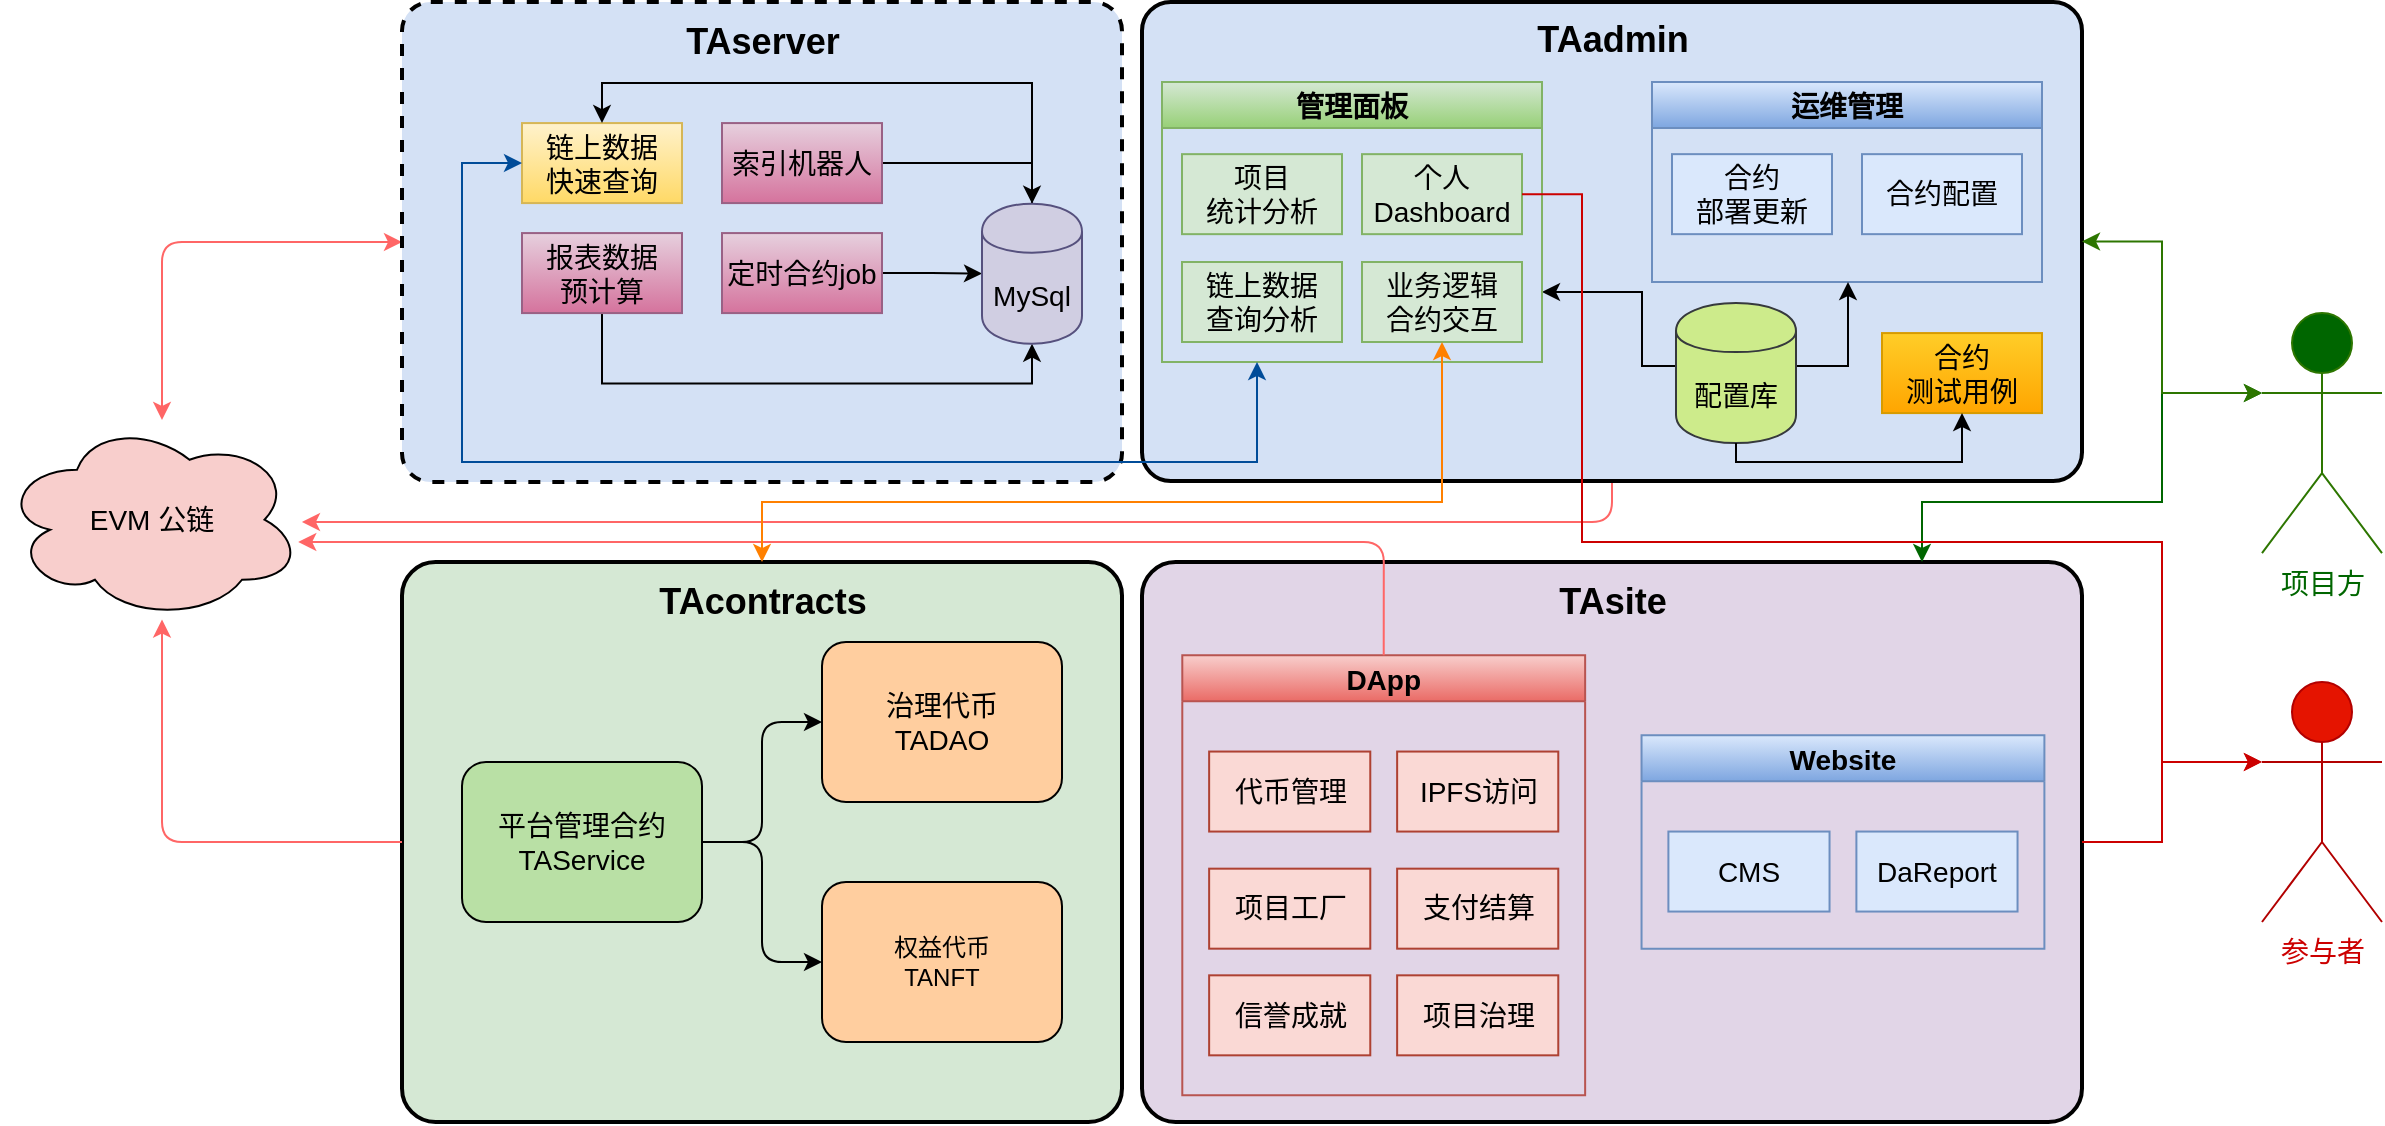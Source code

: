 <mxfile version="20.2.3" type="device"><diagram id="QYYaLN6qXcwPC1QTYPIZ" name="第 1 页"><mxGraphModel dx="2736" dy="1568" grid="1" gridSize="10" guides="1" tooltips="1" connect="1" arrows="1" fold="0" page="1" pageScale="1" pageWidth="1169" pageHeight="827" math="0" shadow="0"><root><mxCell id="0"/><mxCell id="1" parent="0"/><mxCell id="uxNPSdm0ox6oih6dnPeN-100" value="" style="endArrow=classic;html=1;fontSize=18;edgeStyle=orthogonalEdgeStyle;strokeColor=#FF6666;exitX=0.5;exitY=1;exitDx=0;exitDy=0;exitPerimeter=0;" parent="1" source="i7o6XP-XDVv5yZ2eqyZ1-11" target="i7o6XP-XDVv5yZ2eqyZ1-28" edge="1"><mxGeometry width="50" height="50" relative="1" as="geometry"><mxPoint x="430" y="370" as="sourcePoint"/><mxPoint x="-20" y="130" as="targetPoint"/><Array as="points"><mxPoint x="565" y="140"/></Array></mxGeometry></mxCell><mxCell id="uxNPSdm0ox6oih6dnPeN-20" value="" style="group" parent="1" vertex="1" connectable="0"><mxGeometry x="330" y="160" width="470" height="280" as="geometry"/></mxCell><mxCell id="i7o6XP-XDVv5yZ2eqyZ1-22" value="" style="shape=mxgraph.flowchart.process;whiteSpace=wrap;html=1;fillColor=#E1D5E7;strokeColor=#000000;strokeWidth=2" parent="uxNPSdm0ox6oih6dnPeN-20" vertex="1"><mxGeometry width="470.0" height="280" as="geometry"/></mxCell><mxCell id="i7o6XP-XDVv5yZ2eqyZ1-23" value="TAsite" style="text;strokeColor=none;fillColor=none;html=1;fontSize=18;fontStyle=1;verticalAlign=middle;align=center;" parent="uxNPSdm0ox6oih6dnPeN-20" vertex="1"><mxGeometry x="185" width="100" height="40" as="geometry"/></mxCell><mxCell id="uxNPSdm0ox6oih6dnPeN-47" value="DApp" style="swimlane;rounded=0;strokeColor=#b85450;fillColor=#f8cecc;gradientColor=#ea6b66;fontSize=14;" parent="uxNPSdm0ox6oih6dnPeN-20" vertex="1"><mxGeometry x="20.143" y="46.667" width="201.429" height="220" as="geometry"><mxRectangle x="420" y="-190" width="90" height="30" as="alternateBounds"/></mxGeometry></mxCell><mxCell id="uxNPSdm0ox6oih6dnPeN-48" value="代币管理" style="rounded=0;whiteSpace=wrap;html=1;fillColor=#fad9d5;strokeColor=#ae4132;fontSize=14;" parent="uxNPSdm0ox6oih6dnPeN-47" vertex="1"><mxGeometry x="13.429" y="48.107" width="80.571" height="40" as="geometry"/></mxCell><mxCell id="uxNPSdm0ox6oih6dnPeN-49" value="IPFS访问" style="rounded=0;whiteSpace=wrap;html=1;fillColor=#fad9d5;strokeColor=#ae4132;fontSize=14;" parent="uxNPSdm0ox6oih6dnPeN-47" vertex="1"><mxGeometry x="107.429" y="48.107" width="80.571" height="40" as="geometry"/></mxCell><mxCell id="uxNPSdm0ox6oih6dnPeN-50" value="项目工厂" style="rounded=0;whiteSpace=wrap;html=1;fillColor=#fad9d5;strokeColor=#ae4132;fontSize=14;" parent="uxNPSdm0ox6oih6dnPeN-47" vertex="1"><mxGeometry x="13.429" y="106.667" width="80.571" height="40" as="geometry"/></mxCell><mxCell id="uxNPSdm0ox6oih6dnPeN-51" value="支付结算" style="rounded=0;whiteSpace=wrap;html=1;fillColor=#fad9d5;strokeColor=#ae4132;fontSize=14;" parent="uxNPSdm0ox6oih6dnPeN-47" vertex="1"><mxGeometry x="107.429" y="106.667" width="80.571" height="40" as="geometry"/></mxCell><mxCell id="uxNPSdm0ox6oih6dnPeN-52" value="信誉成就" style="rounded=0;whiteSpace=wrap;html=1;fillColor=#fad9d5;strokeColor=#ae4132;fontSize=14;" parent="uxNPSdm0ox6oih6dnPeN-47" vertex="1"><mxGeometry x="13.429" y="160" width="80.571" height="40" as="geometry"/></mxCell><mxCell id="uxNPSdm0ox6oih6dnPeN-53" value="项目治理" style="rounded=0;whiteSpace=wrap;html=1;fillColor=#fad9d5;strokeColor=#ae4132;fontSize=14;" parent="uxNPSdm0ox6oih6dnPeN-47" vertex="1"><mxGeometry x="107.429" y="160" width="80.571" height="40" as="geometry"/></mxCell><mxCell id="uxNPSdm0ox6oih6dnPeN-39" value="Website" style="swimlane;rounded=0;strokeColor=#6c8ebf;fillColor=#dae8fc;gradientColor=#7ea6e0;startSize=23;fontSize=14;" parent="uxNPSdm0ox6oih6dnPeN-20" vertex="1"><mxGeometry x="249.771" y="86.667" width="201.429" height="106.667" as="geometry"><mxRectangle x="420" y="-190" width="90" height="30" as="alternateBounds"/></mxGeometry></mxCell><mxCell id="uxNPSdm0ox6oih6dnPeN-40" value="CMS" style="rounded=0;whiteSpace=wrap;html=1;fillColor=#dae8fc;strokeColor=#6c8ebf;fontSize=14;" parent="uxNPSdm0ox6oih6dnPeN-39" vertex="1"><mxGeometry x="13.429" y="48.107" width="80.571" height="40" as="geometry"/></mxCell><mxCell id="uxNPSdm0ox6oih6dnPeN-42" value="DaReport" style="rounded=0;whiteSpace=wrap;html=1;fillColor=#dae8fc;strokeColor=#6c8ebf;fontSize=14;" parent="uxNPSdm0ox6oih6dnPeN-39" vertex="1"><mxGeometry x="107.429" y="48.107" width="80.571" height="40" as="geometry"/></mxCell><mxCell id="i7o6XP-XDVv5yZ2eqyZ1-1" value="" style="shape=mxgraph.flowchart.process;whiteSpace=wrap;html=1;fillColor=#D5E8D4;strokeColor=#000000;strokeWidth=2" parent="1" vertex="1"><mxGeometry x="-40" y="160" width="360" height="280" as="geometry"/></mxCell><mxCell id="i7o6XP-XDVv5yZ2eqyZ1-2" value="&lt;font style=&quot;font-size: 14px;&quot;&gt;治理代币&lt;br&gt;TADAO&lt;/font&gt;" style="rounded=1;whiteSpace=wrap;html=1;fillColor=#FFCE9F;" parent="1" vertex="1"><mxGeometry x="170" y="200" width="120" height="80" as="geometry"/></mxCell><mxCell id="i7o6XP-XDVv5yZ2eqyZ1-3" value="&lt;div style=&quot;font-size: 14px;&quot;&gt;&lt;font style=&quot;font-size: 14px;&quot;&gt;平台管理合约&lt;/font&gt;&lt;/div&gt;&lt;div style=&quot;font-size: 14px;&quot;&gt;&lt;font style=&quot;font-size: 14px;&quot;&gt;TAService&lt;/font&gt;&lt;/div&gt;" style="rounded=1;whiteSpace=wrap;html=1;fillColor=#B9E0A5;" parent="1" vertex="1"><mxGeometry x="-10" y="260" width="120" height="80" as="geometry"/></mxCell><mxCell id="i7o6XP-XDVv5yZ2eqyZ1-4" value="&lt;div&gt;权益代币&lt;/div&gt;&lt;div&gt;TANFT&lt;/div&gt;" style="rounded=1;whiteSpace=wrap;html=1;fillColor=#FFCE9F;" parent="1" vertex="1"><mxGeometry x="170" y="320" width="120" height="80" as="geometry"/></mxCell><mxCell id="i7o6XP-XDVv5yZ2eqyZ1-7" value="TAcontracts" style="text;strokeColor=none;fillColor=none;html=1;fontSize=18;fontStyle=1;verticalAlign=middle;align=center;" parent="1" vertex="1"><mxGeometry x="90" y="160" width="100" height="40" as="geometry"/></mxCell><mxCell id="i7o6XP-XDVv5yZ2eqyZ1-8" value="" style="endArrow=none;html=1;fontSize=18;exitX=0;exitY=0.5;exitDx=0;exitDy=0;entryX=1;entryY=0.5;entryDx=0;entryDy=0;edgeStyle=orthogonalEdgeStyle;endFill=0;startArrow=classic;startFill=1;" parent="1" source="i7o6XP-XDVv5yZ2eqyZ1-2" target="i7o6XP-XDVv5yZ2eqyZ1-3" edge="1"><mxGeometry width="50" height="50" relative="1" as="geometry"><mxPoint x="390" y="390" as="sourcePoint"/><mxPoint x="440" y="340" as="targetPoint"/></mxGeometry></mxCell><mxCell id="i7o6XP-XDVv5yZ2eqyZ1-10" value="" style="endArrow=none;html=1;fontSize=18;exitX=0;exitY=0.5;exitDx=0;exitDy=0;entryX=1;entryY=0.5;entryDx=0;entryDy=0;edgeStyle=orthogonalEdgeStyle;startArrow=classic;startFill=1;endFill=0;" parent="1" source="i7o6XP-XDVv5yZ2eqyZ1-4" target="i7o6XP-XDVv5yZ2eqyZ1-3" edge="1"><mxGeometry width="50" height="50" relative="1" as="geometry"><mxPoint x="270" y="320" as="sourcePoint"/><mxPoint x="200" y="395" as="targetPoint"/></mxGeometry></mxCell><mxCell id="i7o6XP-XDVv5yZ2eqyZ1-28" value="&lt;font style=&quot;font-size: 14px;&quot;&gt;EVM 公链&lt;/font&gt;" style="ellipse;shape=cloud;whiteSpace=wrap;html=1;fillColor=#F8CECC;" parent="1" vertex="1"><mxGeometry x="-240" y="88.87" width="150" height="100" as="geometry"/></mxCell><mxCell id="i7o6XP-XDVv5yZ2eqyZ1-32" value="" style="endArrow=classic;html=1;fontSize=18;exitX=0;exitY=0.5;exitDx=0;exitDy=0;edgeStyle=orthogonalEdgeStyle;strokeColor=#FF6666;exitPerimeter=0;" parent="1" source="i7o6XP-XDVv5yZ2eqyZ1-1" target="i7o6XP-XDVv5yZ2eqyZ1-28" edge="1"><mxGeometry width="50" height="50" relative="1" as="geometry"><mxPoint x="380" y="260" as="sourcePoint"/><mxPoint x="416" y="96" as="targetPoint"/><Array as="points"><mxPoint x="-160" y="300"/></Array></mxGeometry></mxCell><mxCell id="i7o6XP-XDVv5yZ2eqyZ1-33" value="" style="edgeLabel;html=1;align=center;verticalAlign=middle;resizable=0;points=[];" parent="i7o6XP-XDVv5yZ2eqyZ1-32" connectable="0" vertex="1"><mxGeometry x="-0.284" y="1" relative="1" as="geometry"><mxPoint as="offset"/></mxGeometry></mxCell><mxCell id="uxNPSdm0ox6oih6dnPeN-4" value="" style="edgeStyle=orthogonalEdgeStyle;rounded=0;orthogonalLoop=1;jettySize=auto;html=1;entryX=1;entryY=0.5;entryDx=0;entryDy=0;entryPerimeter=0;fontColor=#CC0000;strokeColor=#CC0000;exitX=0;exitY=0.333;exitDx=0;exitDy=0;exitPerimeter=0;startArrow=classic;startFill=1;endArrow=none;endFill=0;" parent="1" source="uxNPSdm0ox6oih6dnPeN-3" target="i7o6XP-XDVv5yZ2eqyZ1-22" edge="1"><mxGeometry relative="1" as="geometry"><Array as="points"><mxPoint x="840" y="260"/><mxPoint x="840" y="300"/></Array></mxGeometry></mxCell><mxCell id="uxNPSdm0ox6oih6dnPeN-3" value="&lt;font style=&quot;font-size: 14px;&quot;&gt;参与者&lt;/font&gt;" style="shape=umlActor;verticalLabelPosition=bottom;verticalAlign=top;html=1;outlineConnect=0;fillColor=#e51400;fontColor=#CC0000;strokeColor=#B20000;" parent="1" vertex="1"><mxGeometry x="890" y="220" width="60" height="120" as="geometry"/></mxCell><mxCell id="uxNPSdm0ox6oih6dnPeN-7" style="edgeStyle=orthogonalEdgeStyle;rounded=0;orthogonalLoop=1;jettySize=auto;html=1;exitX=0;exitY=0.333;exitDx=0;exitDy=0;exitPerimeter=0;strokeColor=#006600;startArrow=classic;startFill=1;" parent="1" source="uxNPSdm0ox6oih6dnPeN-6" target="i7o6XP-XDVv5yZ2eqyZ1-22" edge="1"><mxGeometry relative="1" as="geometry"><mxPoint x="710" y="320" as="targetPoint"/><Array as="points"><mxPoint x="840" y="76"/><mxPoint x="840" y="130"/><mxPoint x="720" y="130"/></Array></mxGeometry></mxCell><mxCell id="uxNPSdm0ox6oih6dnPeN-98" value="" style="endArrow=classic;html=1;fontSize=18;exitX=0;exitY=0.5;exitDx=0;exitDy=0;edgeStyle=orthogonalEdgeStyle;strokeColor=#FF6666;exitPerimeter=0;startArrow=classic;startFill=1;" parent="1" source="uxNPSdm0ox6oih6dnPeN-1" target="i7o6XP-XDVv5yZ2eqyZ1-28" edge="1"><mxGeometry width="50" height="50" relative="1" as="geometry"><mxPoint x="180" y="370" as="sourcePoint"/><mxPoint x="280.0" y="470.04" as="targetPoint"/><Array as="points"><mxPoint x="-160"/></Array></mxGeometry></mxCell><mxCell id="uxNPSdm0ox6oih6dnPeN-99" value="" style="edgeLabel;html=1;align=center;verticalAlign=middle;resizable=0;points=[];" parent="uxNPSdm0ox6oih6dnPeN-98" connectable="0" vertex="1"><mxGeometry x="-0.284" y="1" relative="1" as="geometry"><mxPoint as="offset"/></mxGeometry></mxCell><mxCell id="i7o6XP-XDVv5yZ2eqyZ1-30" value="" style="endArrow=classic;html=1;fontSize=18;edgeStyle=orthogonalEdgeStyle;strokeColor=#FF6666;exitX=0.5;exitY=0;exitDx=0;exitDy=0;" parent="1" source="uxNPSdm0ox6oih6dnPeN-47" target="i7o6XP-XDVv5yZ2eqyZ1-28" edge="1"><mxGeometry width="50" height="50" relative="1" as="geometry"><mxPoint x="540" y="370" as="sourcePoint"/><mxPoint x="416" y="96" as="targetPoint"/><Array as="points"><mxPoint x="451" y="150"/></Array></mxGeometry></mxCell><mxCell id="uxNPSdm0ox6oih6dnPeN-1" value="" style="shape=mxgraph.flowchart.process;whiteSpace=wrap;html=1;fillColor=#D4E1F5;strokeColor=#000000;strokeWidth=2;dashed=1;" parent="1" vertex="1"><mxGeometry x="-40" y="-120" width="360" height="240" as="geometry"/></mxCell><mxCell id="i7o6XP-XDVv5yZ2eqyZ1-11" value="" style="shape=mxgraph.flowchart.process;whiteSpace=wrap;html=1;fillColor=#D4E1F5;strokeColor=#000000;strokeWidth=2" parent="1" vertex="1"><mxGeometry x="330" y="-120" width="470" height="239.5" as="geometry"/></mxCell><mxCell id="i7o6XP-XDVv5yZ2eqyZ1-12" value="TAadmin" style="text;strokeColor=none;fillColor=none;html=1;fontSize=18;fontStyle=1;verticalAlign=middle;align=center;" parent="1" vertex="1"><mxGeometry x="492.087" y="-120.92" width="145.833" height="40" as="geometry"/></mxCell><mxCell id="uxNPSdm0ox6oih6dnPeN-83" value="运维管理" style="swimlane;rounded=0;strokeColor=#6c8ebf;fillColor=#dae8fc;gradientColor=#7ea6e0;fontSize=14;" parent="1" vertex="1"><mxGeometry x="585" y="-80" width="195" height="100" as="geometry"><mxRectangle x="420" y="-190" width="90" height="30" as="alternateBounds"/></mxGeometry></mxCell><mxCell id="uxNPSdm0ox6oih6dnPeN-84" value="&lt;font style=&quot;font-size: 14px;&quot;&gt;合约&lt;br&gt;部署更新&lt;/font&gt;" style="rounded=0;whiteSpace=wrap;html=1;fillColor=#dae8fc;strokeColor=#6c8ebf;" parent="uxNPSdm0ox6oih6dnPeN-83" vertex="1"><mxGeometry x="10" y="36.08" width="80" height="40" as="geometry"/></mxCell><mxCell id="uxNPSdm0ox6oih6dnPeN-85" value="&lt;font style=&quot;font-size: 14px;&quot;&gt;合约配置&lt;/font&gt;" style="rounded=0;whiteSpace=wrap;html=1;fillColor=#dae8fc;strokeColor=#6c8ebf;" parent="uxNPSdm0ox6oih6dnPeN-83" vertex="1"><mxGeometry x="105" y="36.08" width="80" height="40" as="geometry"/></mxCell><mxCell id="uxNPSdm0ox6oih6dnPeN-101" style="edgeStyle=orthogonalEdgeStyle;rounded=0;orthogonalLoop=1;jettySize=auto;html=1;exitX=1;exitY=0.5;exitDx=0;exitDy=0;startArrow=none;startFill=0;endArrow=classic;endFill=1;entryX=0.5;entryY=1;entryDx=0;entryDy=0;" parent="1" source="i7o6XP-XDVv5yZ2eqyZ1-20" target="uxNPSdm0ox6oih6dnPeN-83" edge="1"><mxGeometry relative="1" as="geometry"><Array as="points"><mxPoint x="683" y="62"/><mxPoint x="683" y="20"/></Array></mxGeometry></mxCell><mxCell id="uxNPSdm0ox6oih6dnPeN-102" style="edgeStyle=orthogonalEdgeStyle;rounded=0;orthogonalLoop=1;jettySize=auto;html=1;exitX=0;exitY=0.5;exitDx=0;exitDy=0;entryX=1;entryY=0.75;entryDx=0;entryDy=0;startArrow=none;startFill=0;endArrow=classic;endFill=1;" parent="1" source="i7o6XP-XDVv5yZ2eqyZ1-20" target="uxNPSdm0ox6oih6dnPeN-86" edge="1"><mxGeometry relative="1" as="geometry"><Array as="points"><mxPoint x="600" y="62"/><mxPoint x="580" y="62"/><mxPoint x="580" y="25"/></Array></mxGeometry></mxCell><mxCell id="i7o6XP-XDVv5yZ2eqyZ1-20" value="&lt;font style=&quot;font-size: 14px;&quot;&gt;配置库&lt;/font&gt;" style="shape=cylinder;whiteSpace=wrap;html=1;boundedLbl=1;backgroundOutline=1;fillColor=#cdeb8b;fontSize=18;strokeColor=#36393d;" parent="1" vertex="1"><mxGeometry x="597" y="30.54" width="60" height="70" as="geometry"/></mxCell><mxCell id="uxNPSdm0ox6oih6dnPeN-86" value="管理面板" style="swimlane;rounded=0;strokeColor=#82b366;fillColor=#d5e8d4;gradientColor=#97d077;fontSize=14;" parent="1" vertex="1"><mxGeometry x="340" y="-80" width="190" height="140" as="geometry"><mxRectangle x="420" y="-190" width="90" height="30" as="alternateBounds"/></mxGeometry></mxCell><mxCell id="uxNPSdm0ox6oih6dnPeN-87" value="&lt;font style=&quot;font-size: 14px;&quot;&gt;项目&lt;br&gt;统计分析&lt;/font&gt;" style="rounded=0;whiteSpace=wrap;html=1;fillColor=#d5e8d4;strokeColor=#82b366;" parent="uxNPSdm0ox6oih6dnPeN-86" vertex="1"><mxGeometry x="10" y="36.08" width="80" height="40" as="geometry"/></mxCell><mxCell id="uxNPSdm0ox6oih6dnPeN-88" value="&lt;font style=&quot;font-size: 14px;&quot;&gt;个人Dashboard&lt;/font&gt;" style="rounded=0;whiteSpace=wrap;html=1;fillColor=#d5e8d4;strokeColor=#82b366;" parent="uxNPSdm0ox6oih6dnPeN-86" vertex="1"><mxGeometry x="100" y="36.08" width="80" height="40" as="geometry"/></mxCell><mxCell id="uxNPSdm0ox6oih6dnPeN-89" value="&lt;font style=&quot;font-size: 14px;&quot;&gt;链上数据&lt;br&gt;查询分析&lt;/font&gt;" style="rounded=0;whiteSpace=wrap;html=1;fillColor=#d5e8d4;strokeColor=#82b366;" parent="uxNPSdm0ox6oih6dnPeN-86" vertex="1"><mxGeometry x="10" y="90" width="80" height="40" as="geometry"/></mxCell><mxCell id="uxNPSdm0ox6oih6dnPeN-90" value="&lt;font style=&quot;font-size: 14px;&quot;&gt;业务逻辑&lt;br&gt;合约交互&lt;/font&gt;" style="rounded=0;whiteSpace=wrap;html=1;fillColor=#d5e8d4;strokeColor=#82b366;" parent="uxNPSdm0ox6oih6dnPeN-86" vertex="1"><mxGeometry x="100" y="90" width="80" height="40" as="geometry"/></mxCell><mxCell id="uxNPSdm0ox6oih6dnPeN-103" value="&lt;font style=&quot;font-size: 14px;&quot;&gt;合约&lt;br&gt;测试用例&lt;/font&gt;" style="rounded=0;whiteSpace=wrap;html=1;fillColor=#ffcd28;strokeColor=#d79b00;gradientColor=#ffa500;" parent="1" vertex="1"><mxGeometry x="700" y="45.54" width="80" height="40" as="geometry"/></mxCell><mxCell id="uxNPSdm0ox6oih6dnPeN-104" style="edgeStyle=orthogonalEdgeStyle;rounded=0;orthogonalLoop=1;jettySize=auto;html=1;exitX=0.5;exitY=1;exitDx=0;exitDy=0;startArrow=none;startFill=0;endArrow=classic;endFill=1;entryX=0.5;entryY=1;entryDx=0;entryDy=0;" parent="1" source="i7o6XP-XDVv5yZ2eqyZ1-20" target="uxNPSdm0ox6oih6dnPeN-103" edge="1"><mxGeometry relative="1" as="geometry"><mxPoint x="570" y="80.835" as="sourcePoint"/><mxPoint x="640" y="110" as="targetPoint"/><Array as="points"><mxPoint x="627" y="110"/><mxPoint x="740" y="110"/></Array></mxGeometry></mxCell><mxCell id="uxNPSdm0ox6oih6dnPeN-6" value="&lt;font style=&quot;font-size: 14px;&quot;&gt;项目方&lt;/font&gt;" style="shape=umlActor;verticalLabelPosition=bottom;verticalAlign=top;html=1;outlineConnect=0;fillColor=#006600;fontColor=#006600;strokeColor=#2D7600;gradientColor=none;shadow=0;sketch=0;" parent="1" vertex="1"><mxGeometry x="890" y="35.54" width="60" height="120" as="geometry"/></mxCell><mxCell id="uxNPSdm0ox6oih6dnPeN-2" value="TAserver" style="text;strokeColor=none;fillColor=none;html=1;fontSize=18;fontStyle=1;verticalAlign=middle;align=center;" parent="1" vertex="1"><mxGeometry x="54.286" y="-120" width="171.429" height="40" as="geometry"/></mxCell><mxCell id="uxNPSdm0ox6oih6dnPeN-38" style="edgeStyle=orthogonalEdgeStyle;rounded=0;orthogonalLoop=1;jettySize=auto;html=1;entryX=1;entryY=0.5;entryDx=0;entryDy=0;entryPerimeter=0;exitX=0;exitY=0.333;exitDx=0;exitDy=0;exitPerimeter=0;fillColor=#60a917;strokeColor=#2D7600;startArrow=classic;startFill=1;" parent="1" source="uxNPSdm0ox6oih6dnPeN-6" target="i7o6XP-XDVv5yZ2eqyZ1-11" edge="1"><mxGeometry relative="1" as="geometry"><mxPoint x="770" y="62.5" as="sourcePoint"/><mxPoint x="650" y="260" as="targetPoint"/><Array as="points"><mxPoint x="840" y="76"/><mxPoint x="840"/></Array></mxGeometry></mxCell><mxCell id="uxNPSdm0ox6oih6dnPeN-79" value="&lt;font style=&quot;font-size: 14px;&quot;&gt;链上数据&lt;br&gt;快速查询&lt;/font&gt;" style="rounded=0;whiteSpace=wrap;html=1;fillColor=#fff2cc;strokeColor=#d6b656;shadow=0;gradientColor=#ffd966;" parent="1" vertex="1"><mxGeometry x="19.999" y="-59.46" width="80" height="40" as="geometry"/></mxCell><mxCell id="uxNPSdm0ox6oih6dnPeN-95" value="" style="edgeStyle=orthogonalEdgeStyle;rounded=0;orthogonalLoop=1;jettySize=auto;html=1;startArrow=none;startFill=0;endArrow=classic;endFill=1;" parent="1" source="uxNPSdm0ox6oih6dnPeN-80" target="uxNPSdm0ox6oih6dnPeN-93" edge="1"><mxGeometry relative="1" as="geometry"/></mxCell><mxCell id="uxNPSdm0ox6oih6dnPeN-80" value="&lt;font style=&quot;font-size: 14px;&quot;&gt;索引机器人&lt;/font&gt;" style="rounded=0;whiteSpace=wrap;html=1;fillColor=#e6d0de;strokeColor=#996185;shadow=0;gradientColor=#d5739d;" parent="1" vertex="1"><mxGeometry x="119.999" y="-59.46" width="80" height="40" as="geometry"/></mxCell><mxCell id="uxNPSdm0ox6oih6dnPeN-97" value="" style="edgeStyle=orthogonalEdgeStyle;rounded=0;orthogonalLoop=1;jettySize=auto;html=1;startArrow=none;startFill=0;endArrow=classic;endFill=1;entryX=0.5;entryY=1;entryDx=0;entryDy=0;exitX=0.5;exitY=1;exitDx=0;exitDy=0;" parent="1" source="uxNPSdm0ox6oih6dnPeN-81" target="uxNPSdm0ox6oih6dnPeN-93" edge="1"><mxGeometry relative="1" as="geometry"><Array as="points"/></mxGeometry></mxCell><mxCell id="uxNPSdm0ox6oih6dnPeN-81" value="&lt;font style=&quot;font-size: 14px;&quot;&gt;报表数据&lt;br&gt;预计算&lt;/font&gt;" style="rounded=0;whiteSpace=wrap;html=1;fillColor=#e6d0de;strokeColor=#996185;shadow=0;gradientColor=#d5739d;" parent="1" vertex="1"><mxGeometry x="19.999" y="-4.46" width="80" height="40" as="geometry"/></mxCell><mxCell id="uxNPSdm0ox6oih6dnPeN-96" value="" style="edgeStyle=orthogonalEdgeStyle;rounded=0;orthogonalLoop=1;jettySize=auto;html=1;startArrow=none;startFill=0;endArrow=classic;endFill=1;" parent="1" source="uxNPSdm0ox6oih6dnPeN-82" target="uxNPSdm0ox6oih6dnPeN-93" edge="1"><mxGeometry relative="1" as="geometry"/></mxCell><mxCell id="uxNPSdm0ox6oih6dnPeN-82" value="&lt;font style=&quot;font-size: 14px;&quot;&gt;定时合约job&lt;/font&gt;" style="rounded=0;whiteSpace=wrap;html=1;fillColor=#e6d0de;strokeColor=#996185;shadow=0;gradientColor=#d5739d;" parent="1" vertex="1"><mxGeometry x="119.999" y="-4.46" width="80" height="40" as="geometry"/></mxCell><mxCell id="uxNPSdm0ox6oih6dnPeN-94" style="edgeStyle=orthogonalEdgeStyle;rounded=0;orthogonalLoop=1;jettySize=auto;html=1;exitX=0.5;exitY=0;exitDx=0;exitDy=0;entryX=0.5;entryY=0;entryDx=0;entryDy=0;startArrow=none;startFill=0;endArrow=classic;endFill=1;" parent="1" source="uxNPSdm0ox6oih6dnPeN-93" target="uxNPSdm0ox6oih6dnPeN-79" edge="1"><mxGeometry relative="1" as="geometry"/></mxCell><mxCell id="uxNPSdm0ox6oih6dnPeN-93" value="&lt;font style=&quot;font-size: 14px;&quot;&gt;MySql&lt;/font&gt;" style="shape=cylinder;whiteSpace=wrap;html=1;boundedLbl=1;backgroundOutline=1;fillColor=#d0cee2;fontSize=18;strokeColor=#56517e;" parent="1" vertex="1"><mxGeometry x="250" y="-19.17" width="50" height="70" as="geometry"/></mxCell><mxCell id="uxNPSdm0ox6oih6dnPeN-105" style="edgeStyle=orthogonalEdgeStyle;rounded=0;orthogonalLoop=1;jettySize=auto;html=1;exitX=0;exitY=0.5;exitDx=0;exitDy=0;entryX=0.25;entryY=1;entryDx=0;entryDy=0;startArrow=classic;startFill=1;endArrow=classic;endFill=1;fontColor=#004C99;strokeColor=#004C99;" parent="1" source="uxNPSdm0ox6oih6dnPeN-79" target="uxNPSdm0ox6oih6dnPeN-86" edge="1"><mxGeometry relative="1" as="geometry"><Array as="points"><mxPoint x="-10" y="-39"/><mxPoint x="-10" y="110"/><mxPoint x="388" y="110"/></Array></mxGeometry></mxCell><mxCell id="kMDxS1fdPQBDskrGX804-1" style="edgeStyle=orthogonalEdgeStyle;rounded=0;orthogonalLoop=1;jettySize=auto;html=1;exitX=0.5;exitY=1;exitDx=0;exitDy=0;entryX=0.5;entryY=0;entryDx=0;entryDy=0;entryPerimeter=0;startArrow=classic;startFill=1;strokeColor=#FF8000;" parent="1" source="uxNPSdm0ox6oih6dnPeN-90" target="i7o6XP-XDVv5yZ2eqyZ1-1" edge="1"><mxGeometry relative="1" as="geometry"><Array as="points"><mxPoint x="455" y="130"/><mxPoint x="170" y="130"/></Array></mxGeometry></mxCell><mxCell id="kMDxS1fdPQBDskrGX804-2" value="" style="edgeStyle=orthogonalEdgeStyle;rounded=0;orthogonalLoop=1;jettySize=auto;html=1;fontColor=#CC0000;strokeColor=#CC0000;exitX=0;exitY=0.333;exitDx=0;exitDy=0;exitPerimeter=0;entryX=1;entryY=0.5;entryDx=0;entryDy=0;startArrow=classic;startFill=1;endArrow=none;endFill=0;" parent="1" source="uxNPSdm0ox6oih6dnPeN-3" target="uxNPSdm0ox6oih6dnPeN-88" edge="1"><mxGeometry relative="1" as="geometry"><mxPoint x="770" y="275" as="sourcePoint"/><mxPoint x="690" y="275" as="targetPoint"/><Array as="points"><mxPoint x="840" y="260"/><mxPoint x="840" y="150"/><mxPoint x="550" y="150"/><mxPoint x="550" y="-24"/></Array></mxGeometry></mxCell></root></mxGraphModel></diagram></mxfile>